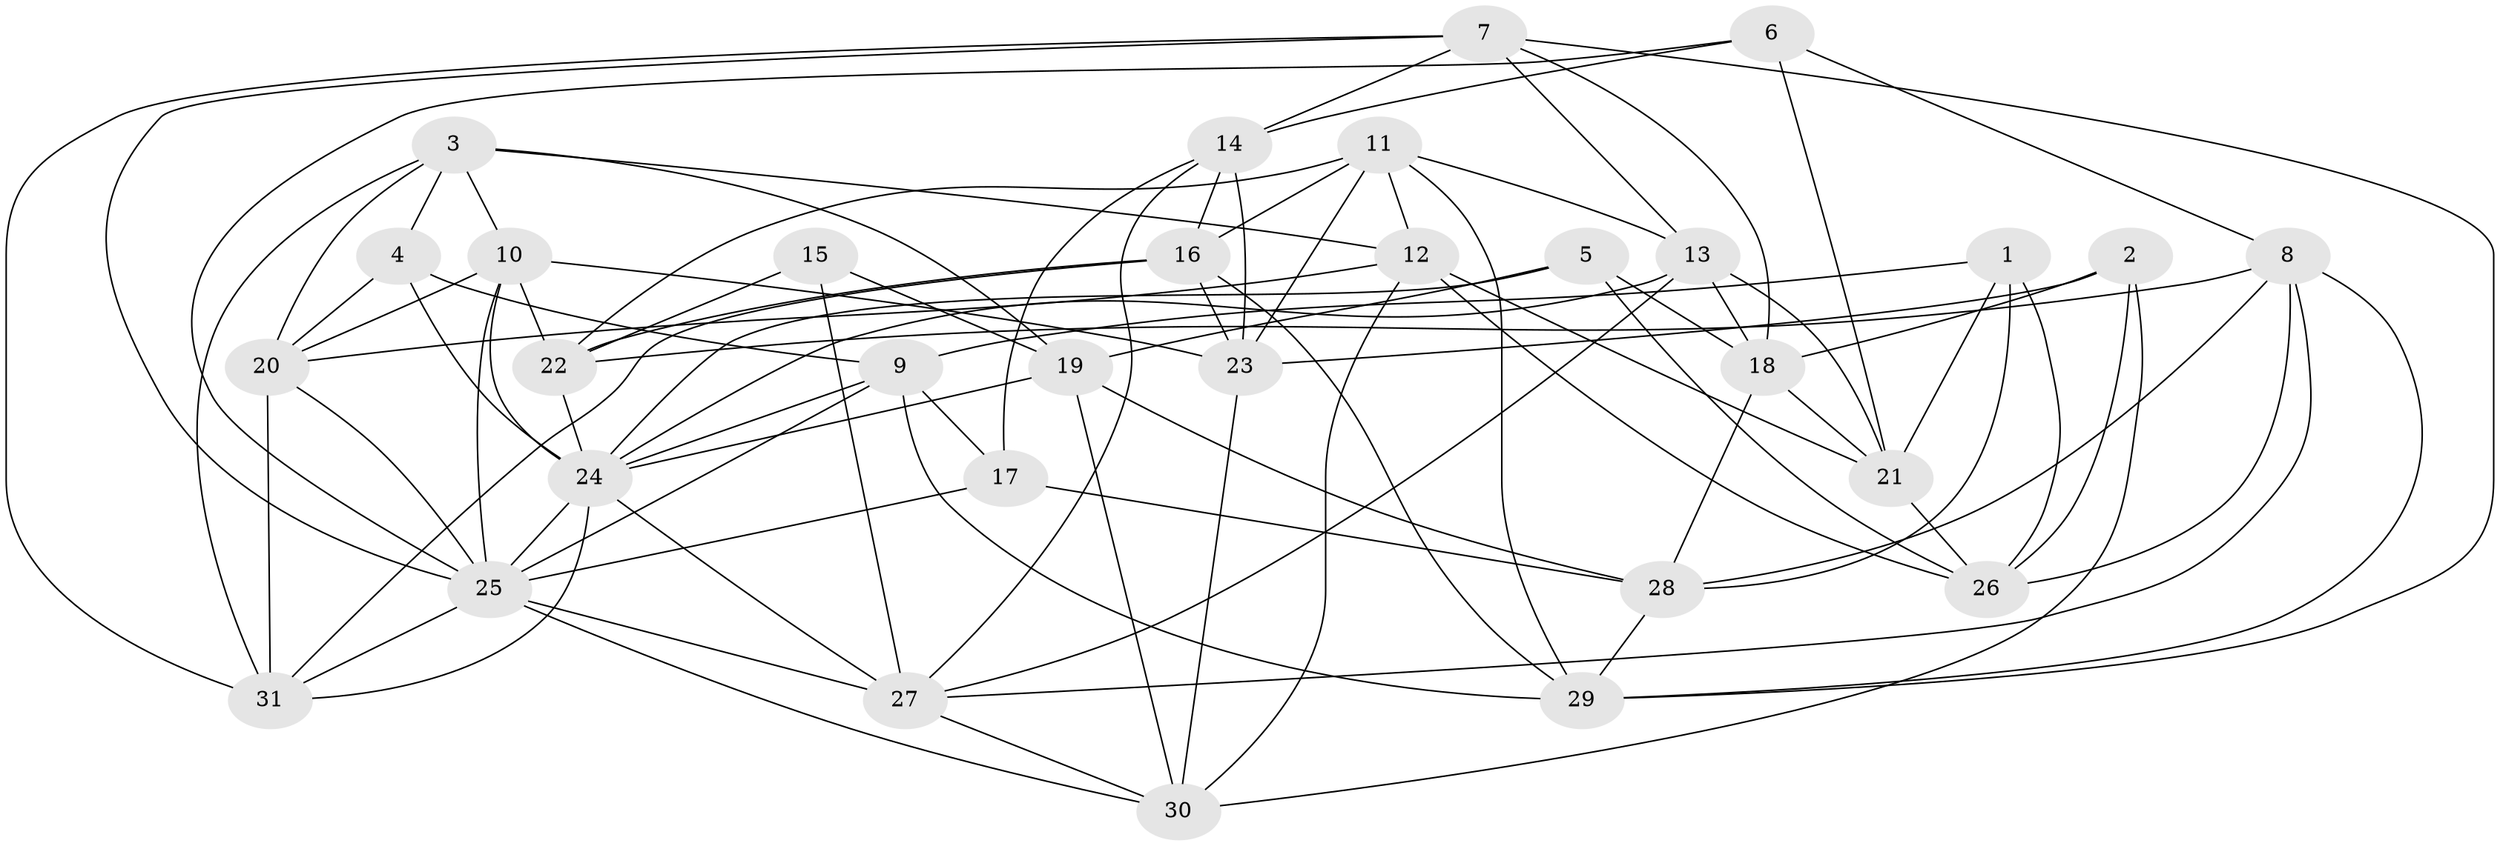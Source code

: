 // original degree distribution, {4: 1.0}
// Generated by graph-tools (version 1.1) at 2025/50/03/09/25 03:50:49]
// undirected, 31 vertices, 90 edges
graph export_dot {
graph [start="1"]
  node [color=gray90,style=filled];
  1;
  2;
  3;
  4;
  5;
  6;
  7;
  8;
  9;
  10;
  11;
  12;
  13;
  14;
  15;
  16;
  17;
  18;
  19;
  20;
  21;
  22;
  23;
  24;
  25;
  26;
  27;
  28;
  29;
  30;
  31;
  1 -- 9 [weight=1.0];
  1 -- 21 [weight=1.0];
  1 -- 26 [weight=1.0];
  1 -- 28 [weight=1.0];
  2 -- 18 [weight=1.0];
  2 -- 23 [weight=1.0];
  2 -- 26 [weight=1.0];
  2 -- 30 [weight=1.0];
  3 -- 4 [weight=1.0];
  3 -- 10 [weight=1.0];
  3 -- 12 [weight=1.0];
  3 -- 19 [weight=1.0];
  3 -- 20 [weight=1.0];
  3 -- 31 [weight=1.0];
  4 -- 9 [weight=1.0];
  4 -- 20 [weight=1.0];
  4 -- 24 [weight=1.0];
  5 -- 18 [weight=1.0];
  5 -- 19 [weight=1.0];
  5 -- 24 [weight=1.0];
  5 -- 26 [weight=1.0];
  6 -- 8 [weight=1.0];
  6 -- 14 [weight=1.0];
  6 -- 21 [weight=1.0];
  6 -- 25 [weight=1.0];
  7 -- 13 [weight=1.0];
  7 -- 14 [weight=1.0];
  7 -- 18 [weight=1.0];
  7 -- 25 [weight=1.0];
  7 -- 29 [weight=1.0];
  7 -- 31 [weight=1.0];
  8 -- 22 [weight=1.0];
  8 -- 26 [weight=1.0];
  8 -- 27 [weight=1.0];
  8 -- 28 [weight=1.0];
  8 -- 29 [weight=1.0];
  9 -- 17 [weight=1.0];
  9 -- 24 [weight=1.0];
  9 -- 25 [weight=1.0];
  9 -- 29 [weight=1.0];
  10 -- 20 [weight=1.0];
  10 -- 22 [weight=1.0];
  10 -- 23 [weight=1.0];
  10 -- 24 [weight=1.0];
  10 -- 25 [weight=1.0];
  11 -- 12 [weight=1.0];
  11 -- 13 [weight=1.0];
  11 -- 16 [weight=1.0];
  11 -- 22 [weight=1.0];
  11 -- 23 [weight=1.0];
  11 -- 29 [weight=1.0];
  12 -- 20 [weight=1.0];
  12 -- 21 [weight=1.0];
  12 -- 26 [weight=1.0];
  12 -- 30 [weight=1.0];
  13 -- 18 [weight=1.0];
  13 -- 21 [weight=1.0];
  13 -- 24 [weight=1.0];
  13 -- 27 [weight=1.0];
  14 -- 16 [weight=1.0];
  14 -- 17 [weight=1.0];
  14 -- 23 [weight=1.0];
  14 -- 27 [weight=1.0];
  15 -- 19 [weight=1.0];
  15 -- 22 [weight=1.0];
  15 -- 27 [weight=2.0];
  16 -- 22 [weight=1.0];
  16 -- 23 [weight=1.0];
  16 -- 29 [weight=1.0];
  16 -- 31 [weight=1.0];
  17 -- 25 [weight=1.0];
  17 -- 28 [weight=1.0];
  18 -- 21 [weight=1.0];
  18 -- 28 [weight=1.0];
  19 -- 24 [weight=1.0];
  19 -- 28 [weight=1.0];
  19 -- 30 [weight=1.0];
  20 -- 25 [weight=1.0];
  20 -- 31 [weight=1.0];
  21 -- 26 [weight=1.0];
  22 -- 24 [weight=1.0];
  23 -- 30 [weight=1.0];
  24 -- 25 [weight=1.0];
  24 -- 27 [weight=1.0];
  24 -- 31 [weight=1.0];
  25 -- 27 [weight=1.0];
  25 -- 30 [weight=1.0];
  25 -- 31 [weight=1.0];
  27 -- 30 [weight=1.0];
  28 -- 29 [weight=1.0];
}
